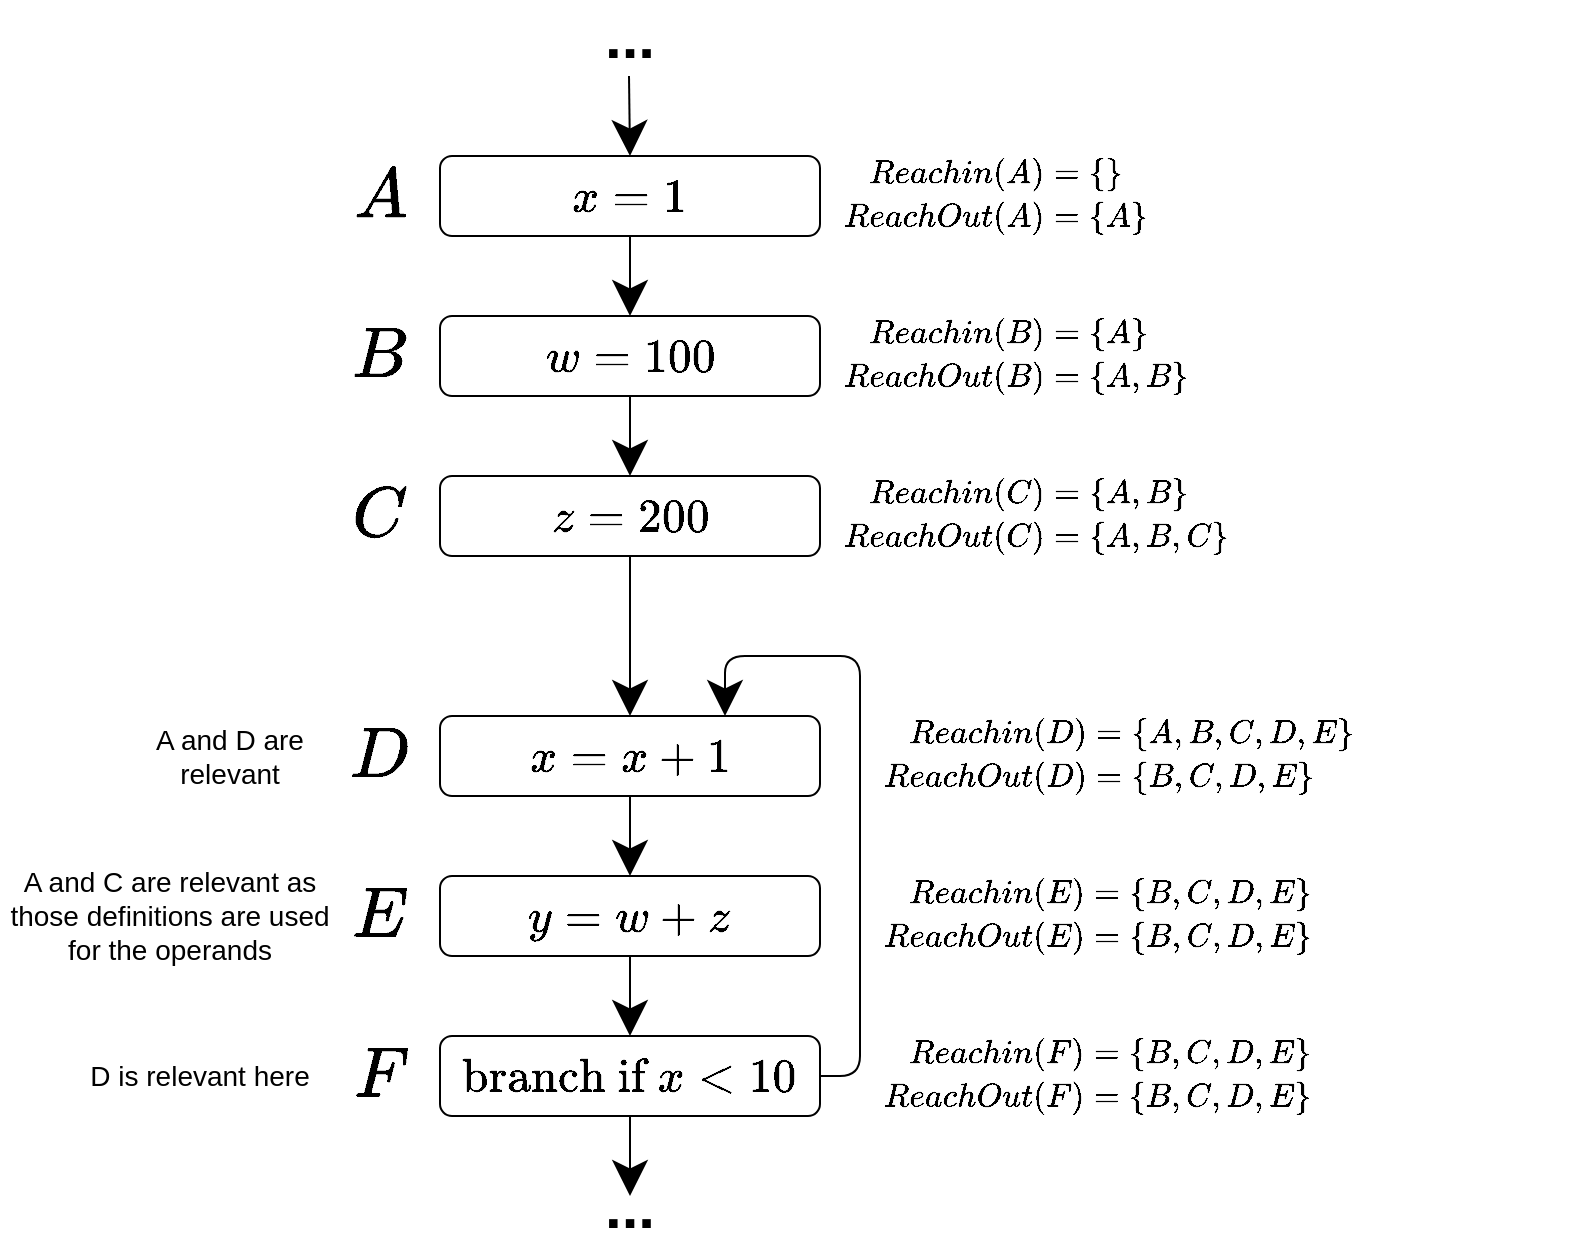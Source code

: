 <mxfile version="13.9.9" type="device"><diagram id="wHp45K3QGYewNaczgRGz" name="Page-1"><mxGraphModel dx="1755" dy="805" grid="1" gridSize="10" guides="1" tooltips="1" connect="1" arrows="1" fold="1" page="1" pageScale="1" pageWidth="850" pageHeight="1100" math="1" shadow="0"><root><mxCell id="0"/><mxCell id="1" parent="0"/><mxCell id="K_8IZlXxU4PTOHS8wuJc-15" style="edgeStyle=orthogonalEdgeStyle;rounded=0;orthogonalLoop=1;jettySize=auto;html=1;exitX=0.5;exitY=1;exitDx=0;exitDy=0;entryX=0.5;entryY=0;entryDx=0;entryDy=0;fontSize=20;endSize=15;" parent="1" source="K_8IZlXxU4PTOHS8wuJc-2" target="K_8IZlXxU4PTOHS8wuJc-5" edge="1"><mxGeometry relative="1" as="geometry"/></mxCell><mxCell id="K_8IZlXxU4PTOHS8wuJc-2" value="$$x = 1$$" style="rounded=1;whiteSpace=wrap;html=1;fontSize=20;" parent="1" vertex="1"><mxGeometry x="160" y="80" width="190" height="40" as="geometry"/></mxCell><mxCell id="K_8IZlXxU4PTOHS8wuJc-3" value="$$A$$" style="text;html=1;strokeColor=none;fillColor=none;align=center;verticalAlign=middle;whiteSpace=wrap;rounded=0;fontSize=30;" parent="1" vertex="1"><mxGeometry x="110" y="90" width="40" height="20" as="geometry"/></mxCell><mxCell id="K_8IZlXxU4PTOHS8wuJc-16" style="edgeStyle=orthogonalEdgeStyle;rounded=0;orthogonalLoop=1;jettySize=auto;html=1;exitX=0.5;exitY=1;exitDx=0;exitDy=0;entryX=0.5;entryY=0;entryDx=0;entryDy=0;endSize=15;fontSize=20;" parent="1" source="K_8IZlXxU4PTOHS8wuJc-5" target="K_8IZlXxU4PTOHS8wuJc-7" edge="1"><mxGeometry relative="1" as="geometry"/></mxCell><mxCell id="K_8IZlXxU4PTOHS8wuJc-5" value="$$w = 100$$" style="rounded=1;whiteSpace=wrap;html=1;fontSize=20;" parent="1" vertex="1"><mxGeometry x="160" y="160" width="190" height="40" as="geometry"/></mxCell><mxCell id="K_8IZlXxU4PTOHS8wuJc-6" value="$$B$$" style="text;html=1;strokeColor=none;fillColor=none;align=center;verticalAlign=middle;whiteSpace=wrap;rounded=0;fontSize=30;" parent="1" vertex="1"><mxGeometry x="110" y="170" width="40" height="20" as="geometry"/></mxCell><mxCell id="K_8IZlXxU4PTOHS8wuJc-17" style="edgeStyle=orthogonalEdgeStyle;rounded=0;orthogonalLoop=1;jettySize=auto;html=1;exitX=0.5;exitY=1;exitDx=0;exitDy=0;entryX=0.5;entryY=0;entryDx=0;entryDy=0;endSize=15;fontSize=20;" parent="1" source="K_8IZlXxU4PTOHS8wuJc-7" target="K_8IZlXxU4PTOHS8wuJc-9" edge="1"><mxGeometry relative="1" as="geometry"/></mxCell><mxCell id="K_8IZlXxU4PTOHS8wuJc-7" value="$$z = 200$$" style="rounded=1;whiteSpace=wrap;html=1;fontSize=20;" parent="1" vertex="1"><mxGeometry x="160" y="240" width="190" height="40" as="geometry"/></mxCell><mxCell id="K_8IZlXxU4PTOHS8wuJc-8" value="$$C$$" style="text;html=1;strokeColor=none;fillColor=none;align=center;verticalAlign=middle;whiteSpace=wrap;rounded=0;fontSize=30;" parent="1" vertex="1"><mxGeometry x="110" y="250" width="40" height="20" as="geometry"/></mxCell><mxCell id="K_8IZlXxU4PTOHS8wuJc-18" style="edgeStyle=orthogonalEdgeStyle;rounded=0;orthogonalLoop=1;jettySize=auto;html=1;exitX=0.5;exitY=1;exitDx=0;exitDy=0;entryX=0.5;entryY=0;entryDx=0;entryDy=0;endSize=15;fontSize=20;" parent="1" source="K_8IZlXxU4PTOHS8wuJc-9" target="K_8IZlXxU4PTOHS8wuJc-11" edge="1"><mxGeometry relative="1" as="geometry"/></mxCell><mxCell id="K_8IZlXxU4PTOHS8wuJc-9" value="$$x = x + 1$$" style="rounded=1;whiteSpace=wrap;html=1;fontSize=20;" parent="1" vertex="1"><mxGeometry x="160" y="360" width="190" height="40" as="geometry"/></mxCell><mxCell id="K_8IZlXxU4PTOHS8wuJc-10" value="$$D$$" style="text;html=1;strokeColor=none;fillColor=none;align=center;verticalAlign=middle;whiteSpace=wrap;rounded=0;fontSize=30;" parent="1" vertex="1"><mxGeometry x="110" y="370" width="40" height="20" as="geometry"/></mxCell><mxCell id="K_8IZlXxU4PTOHS8wuJc-19" style="edgeStyle=orthogonalEdgeStyle;rounded=0;orthogonalLoop=1;jettySize=auto;html=1;exitX=0.5;exitY=1;exitDx=0;exitDy=0;entryX=0.5;entryY=0;entryDx=0;entryDy=0;endSize=15;fontSize=20;" parent="1" source="K_8IZlXxU4PTOHS8wuJc-11" target="K_8IZlXxU4PTOHS8wuJc-13" edge="1"><mxGeometry relative="1" as="geometry"/></mxCell><mxCell id="K_8IZlXxU4PTOHS8wuJc-11" value="$$y = w + z $$" style="rounded=1;whiteSpace=wrap;html=1;fontSize=20;" parent="1" vertex="1"><mxGeometry x="160" y="440" width="190" height="40" as="geometry"/></mxCell><mxCell id="K_8IZlXxU4PTOHS8wuJc-12" value="$$E$$" style="text;html=1;strokeColor=none;fillColor=none;align=center;verticalAlign=middle;whiteSpace=wrap;rounded=0;fontSize=30;" parent="1" vertex="1"><mxGeometry x="110" y="450" width="40" height="20" as="geometry"/></mxCell><mxCell id="K_8IZlXxU4PTOHS8wuJc-20" style="edgeStyle=orthogonalEdgeStyle;rounded=1;orthogonalLoop=1;jettySize=auto;html=1;exitX=1;exitY=0.5;exitDx=0;exitDy=0;entryX=0.75;entryY=0;entryDx=0;entryDy=0;endSize=15;fontSize=20;" parent="1" source="K_8IZlXxU4PTOHS8wuJc-13" target="K_8IZlXxU4PTOHS8wuJc-9" edge="1"><mxGeometry relative="1" as="geometry"><Array as="points"><mxPoint x="370" y="540"/><mxPoint x="370" y="330"/><mxPoint x="303" y="330"/></Array></mxGeometry></mxCell><mxCell id="K_8IZlXxU4PTOHS8wuJc-21" style="edgeStyle=orthogonalEdgeStyle;rounded=0;orthogonalLoop=1;jettySize=auto;html=1;exitX=0.5;exitY=1;exitDx=0;exitDy=0;endSize=15;fontSize=20;" parent="1" source="K_8IZlXxU4PTOHS8wuJc-13" edge="1"><mxGeometry relative="1" as="geometry"><mxPoint x="255" y="600" as="targetPoint"/></mxGeometry></mxCell><mxCell id="K_8IZlXxU4PTOHS8wuJc-13" value="$$\text{branch if }x &amp;lt; 10$$" style="rounded=1;whiteSpace=wrap;html=1;fontSize=20;" parent="1" vertex="1"><mxGeometry x="160" y="520" width="190" height="40" as="geometry"/></mxCell><mxCell id="K_8IZlXxU4PTOHS8wuJc-22" style="edgeStyle=orthogonalEdgeStyle;rounded=0;orthogonalLoop=1;jettySize=auto;html=1;exitX=0.5;exitY=1;exitDx=0;exitDy=0;endSize=15;fontSize=20;entryX=0.5;entryY=0;entryDx=0;entryDy=0;" parent="1" target="K_8IZlXxU4PTOHS8wuJc-2" edge="1"><mxGeometry relative="1" as="geometry"><mxPoint x="254.5" y="80" as="targetPoint"/><mxPoint x="254.5" y="40" as="sourcePoint"/></mxGeometry></mxCell><mxCell id="K_8IZlXxU4PTOHS8wuJc-24" value="$$\begin{split}&lt;br style=&quot;font-size: 14px;&quot;&gt;Reachin(A) &amp;amp;= \{\} \\&lt;br style=&quot;font-size: 14px;&quot;&gt;ReachOut(A) &amp;amp;= \{ A \}&lt;br style=&quot;font-size: 14px;&quot;&gt;\end{split}$$" style="text;html=1;strokeColor=none;fillColor=none;align=left;verticalAlign=middle;whiteSpace=wrap;rounded=0;fontSize=14;" parent="1" vertex="1"><mxGeometry x="360" y="90" width="210" height="20" as="geometry"/></mxCell><mxCell id="K_8IZlXxU4PTOHS8wuJc-26" value="$$\begin{split}&lt;br style=&quot;font-size: 14px;&quot;&gt;Reachin(B) &amp;amp;= \{A\} \\&lt;br style=&quot;font-size: 14px;&quot;&gt;ReachOut(B) &amp;amp;= \{ A, B \}&lt;br style=&quot;font-size: 14px;&quot;&gt;\end{split}$$" style="text;html=1;strokeColor=none;fillColor=none;align=left;verticalAlign=middle;whiteSpace=wrap;rounded=0;fontSize=14;" parent="1" vertex="1"><mxGeometry x="360" y="170" width="210" height="20" as="geometry"/></mxCell><mxCell id="K_8IZlXxU4PTOHS8wuJc-27" value="$$\begin{split}&lt;br style=&quot;font-size: 14px&quot;&gt;Reachin(C) &amp;amp;= \{A, B\} \\&lt;br style=&quot;font-size: 14px&quot;&gt;ReachOut(C) &amp;amp;= \{ A, B, C \}&lt;br style=&quot;font-size: 14px&quot;&gt;\end{split}$$" style="text;html=1;strokeColor=none;fillColor=none;align=left;verticalAlign=middle;whiteSpace=wrap;rounded=0;fontSize=14;" parent="1" vertex="1"><mxGeometry x="360" y="250" width="210" height="20" as="geometry"/></mxCell><mxCell id="K_8IZlXxU4PTOHS8wuJc-28" value="$$\begin{split}&lt;br style=&quot;font-size: 14px;&quot;&gt;Reachin(D) &amp;amp;= \{A, B, C, D, E\} \\&lt;br style=&quot;font-size: 14px;&quot;&gt;ReachOut(D) &amp;amp;= \{ B, C, D, E \}&lt;br style=&quot;font-size: 14px;&quot;&gt;\end{split}$$" style="text;html=1;strokeColor=none;fillColor=none;align=left;verticalAlign=middle;whiteSpace=wrap;rounded=0;fontSize=14;" parent="1" vertex="1"><mxGeometry x="380" y="370" width="350" height="20" as="geometry"/></mxCell><mxCell id="K_8IZlXxU4PTOHS8wuJc-29" value="$$\begin{split}&lt;br style=&quot;font-size: 14px;&quot;&gt;Reachin(E) &amp;amp;= \{B, C, D, E\} \\&lt;br style=&quot;font-size: 14px;&quot;&gt;ReachOut(E) &amp;amp;= \{ B, C, D, E \}&lt;br style=&quot;font-size: 14px;&quot;&gt;\end{split}$$" style="text;html=1;strokeColor=none;fillColor=none;align=left;verticalAlign=middle;whiteSpace=wrap;rounded=0;fontSize=14;" parent="1" vertex="1"><mxGeometry x="380" y="450" width="350" height="20" as="geometry"/></mxCell><mxCell id="K_8IZlXxU4PTOHS8wuJc-30" value="$$F$$" style="text;html=1;strokeColor=none;fillColor=none;align=center;verticalAlign=middle;whiteSpace=wrap;rounded=0;fontSize=30;" parent="1" vertex="1"><mxGeometry x="110" y="530" width="40" height="20" as="geometry"/></mxCell><mxCell id="K_8IZlXxU4PTOHS8wuJc-31" value="$$\begin{split}&lt;br style=&quot;font-size: 14px;&quot;&gt;Reachin(F) &amp;amp;= \{B, C, D, E\} \\&lt;br style=&quot;font-size: 14px;&quot;&gt;ReachOut(F) &amp;amp;= \{ B, C, D, E \}&lt;br style=&quot;font-size: 14px;&quot;&gt;\end{split}$$" style="text;html=1;strokeColor=none;fillColor=none;align=left;verticalAlign=middle;whiteSpace=wrap;rounded=0;fontSize=14;" parent="1" vertex="1"><mxGeometry x="380" y="530" width="350" height="20" as="geometry"/></mxCell><mxCell id="K_8IZlXxU4PTOHS8wuJc-32" value="..." style="text;html=1;strokeColor=none;fillColor=none;align=center;verticalAlign=middle;whiteSpace=wrap;rounded=0;labelBackgroundColor=none;fontSize=30;fontColor=default;fontStyle=1" parent="1" vertex="1"><mxGeometry x="225" y="10" width="60" height="20" as="geometry"/></mxCell><mxCell id="K_8IZlXxU4PTOHS8wuJc-33" value="..." style="text;html=1;strokeColor=none;fillColor=none;align=center;verticalAlign=middle;whiteSpace=wrap;rounded=0;labelBackgroundColor=none;fontSize=30;fontColor=default;fontStyle=1" parent="1" vertex="1"><mxGeometry x="225" y="600" width="60" height="10" as="geometry"/></mxCell><mxCell id="K_8IZlXxU4PTOHS8wuJc-34" value="A and C are relevant as those definitions are used for the operands" style="text;html=1;strokeColor=none;fillColor=none;align=center;verticalAlign=middle;whiteSpace=wrap;rounded=0;fontSize=14;" parent="1" vertex="1"><mxGeometry x="-60" y="450" width="170" height="20" as="geometry"/></mxCell><mxCell id="K_8IZlXxU4PTOHS8wuJc-35" value="A and D are relevant" style="text;html=1;strokeColor=none;fillColor=none;align=center;verticalAlign=middle;whiteSpace=wrap;rounded=0;fontSize=14;" parent="1" vertex="1"><mxGeometry x="10" y="370" width="90" height="20" as="geometry"/></mxCell><mxCell id="K_8IZlXxU4PTOHS8wuJc-36" value="D is relevant here" style="text;html=1;strokeColor=none;fillColor=none;align=center;verticalAlign=middle;whiteSpace=wrap;rounded=0;fontSize=14;" parent="1" vertex="1"><mxGeometry x="-20" y="530" width="120" height="20" as="geometry"/></mxCell></root></mxGraphModel></diagram></mxfile>